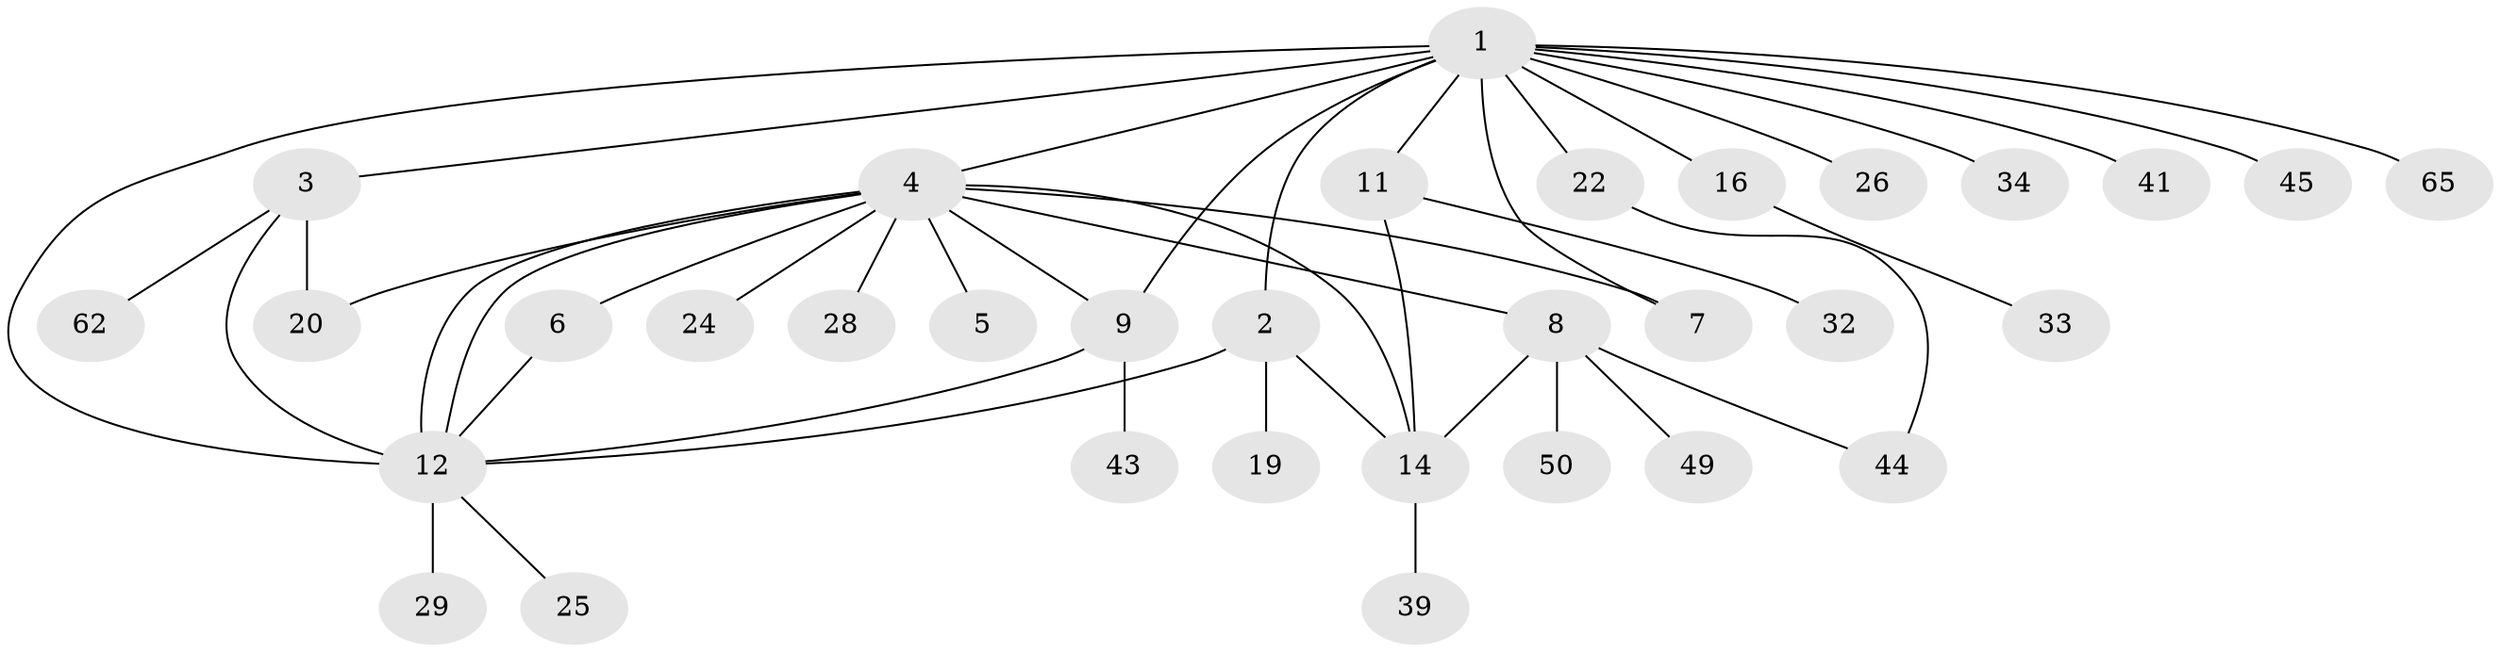 // original degree distribution, {11: 0.014925373134328358, 6: 0.05970149253731343, 5: 0.04477611940298507, 13: 0.014925373134328358, 1: 0.43283582089552236, 2: 0.3283582089552239, 4: 0.05970149253731343, 3: 0.029850746268656716, 14: 0.014925373134328358}
// Generated by graph-tools (version 1.1) at 2025/14/03/09/25 04:14:40]
// undirected, 33 vertices, 45 edges
graph export_dot {
graph [start="1"]
  node [color=gray90,style=filled];
  1 [super="+36+10"];
  2 [super="+15"];
  3;
  4 [super="+30"];
  5;
  6;
  7 [super="+38"];
  8;
  9 [super="+23"];
  11;
  12 [super="+42+18+52+35+13+40+17+48+59+60"];
  14 [super="+21+56+54"];
  16 [super="+27"];
  19;
  20 [super="+37"];
  22 [super="+55"];
  24;
  25;
  26;
  28;
  29 [super="+31"];
  32;
  33;
  34;
  39;
  41 [super="+57"];
  43;
  44;
  45;
  49;
  50;
  62;
  65;
  1 -- 2;
  1 -- 3 [weight=2];
  1 -- 4;
  1 -- 7;
  1 -- 9;
  1 -- 11;
  1 -- 16;
  1 -- 22;
  1 -- 41;
  1 -- 45;
  1 -- 65;
  1 -- 34;
  1 -- 26;
  1 -- 12;
  2 -- 19;
  2 -- 14;
  2 -- 12 [weight=2];
  3 -- 62;
  3 -- 20;
  3 -- 12;
  4 -- 5;
  4 -- 6;
  4 -- 7 [weight=2];
  4 -- 8;
  4 -- 12 [weight=2];
  4 -- 12;
  4 -- 14;
  4 -- 20;
  4 -- 24;
  4 -- 28;
  4 -- 9;
  6 -- 12;
  8 -- 14 [weight=2];
  8 -- 44;
  8 -- 49;
  8 -- 50;
  9 -- 43;
  9 -- 12;
  11 -- 32;
  11 -- 14;
  12 -- 29 [weight=2];
  12 -- 25;
  14 -- 39;
  16 -- 33;
  22 -- 44;
}
